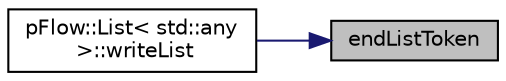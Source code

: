 digraph "endListToken"
{
 // LATEX_PDF_SIZE
  edge [fontname="Helvetica",fontsize="10",labelfontname="Helvetica",labelfontsize="10"];
  node [fontname="Helvetica",fontsize="10",shape=record];
  rankdir="RL";
  Node1 [label="endListToken",height=0.2,width=0.4,color="black", fillcolor="grey75", style="filled", fontcolor="black",tooltip=" "];
  Node1 -> Node2 [dir="back",color="midnightblue",fontsize="10",style="solid",fontname="Helvetica"];
  Node2 [label="pFlow::List\< std::any\l \>::writeList",height=0.2,width=0.4,color="black", fillcolor="white", style="filled",URL="$classpFlow_1_1List.html#a452cc3dc2647928573a55c8a5b41a5ea",tooltip=" "];
}
